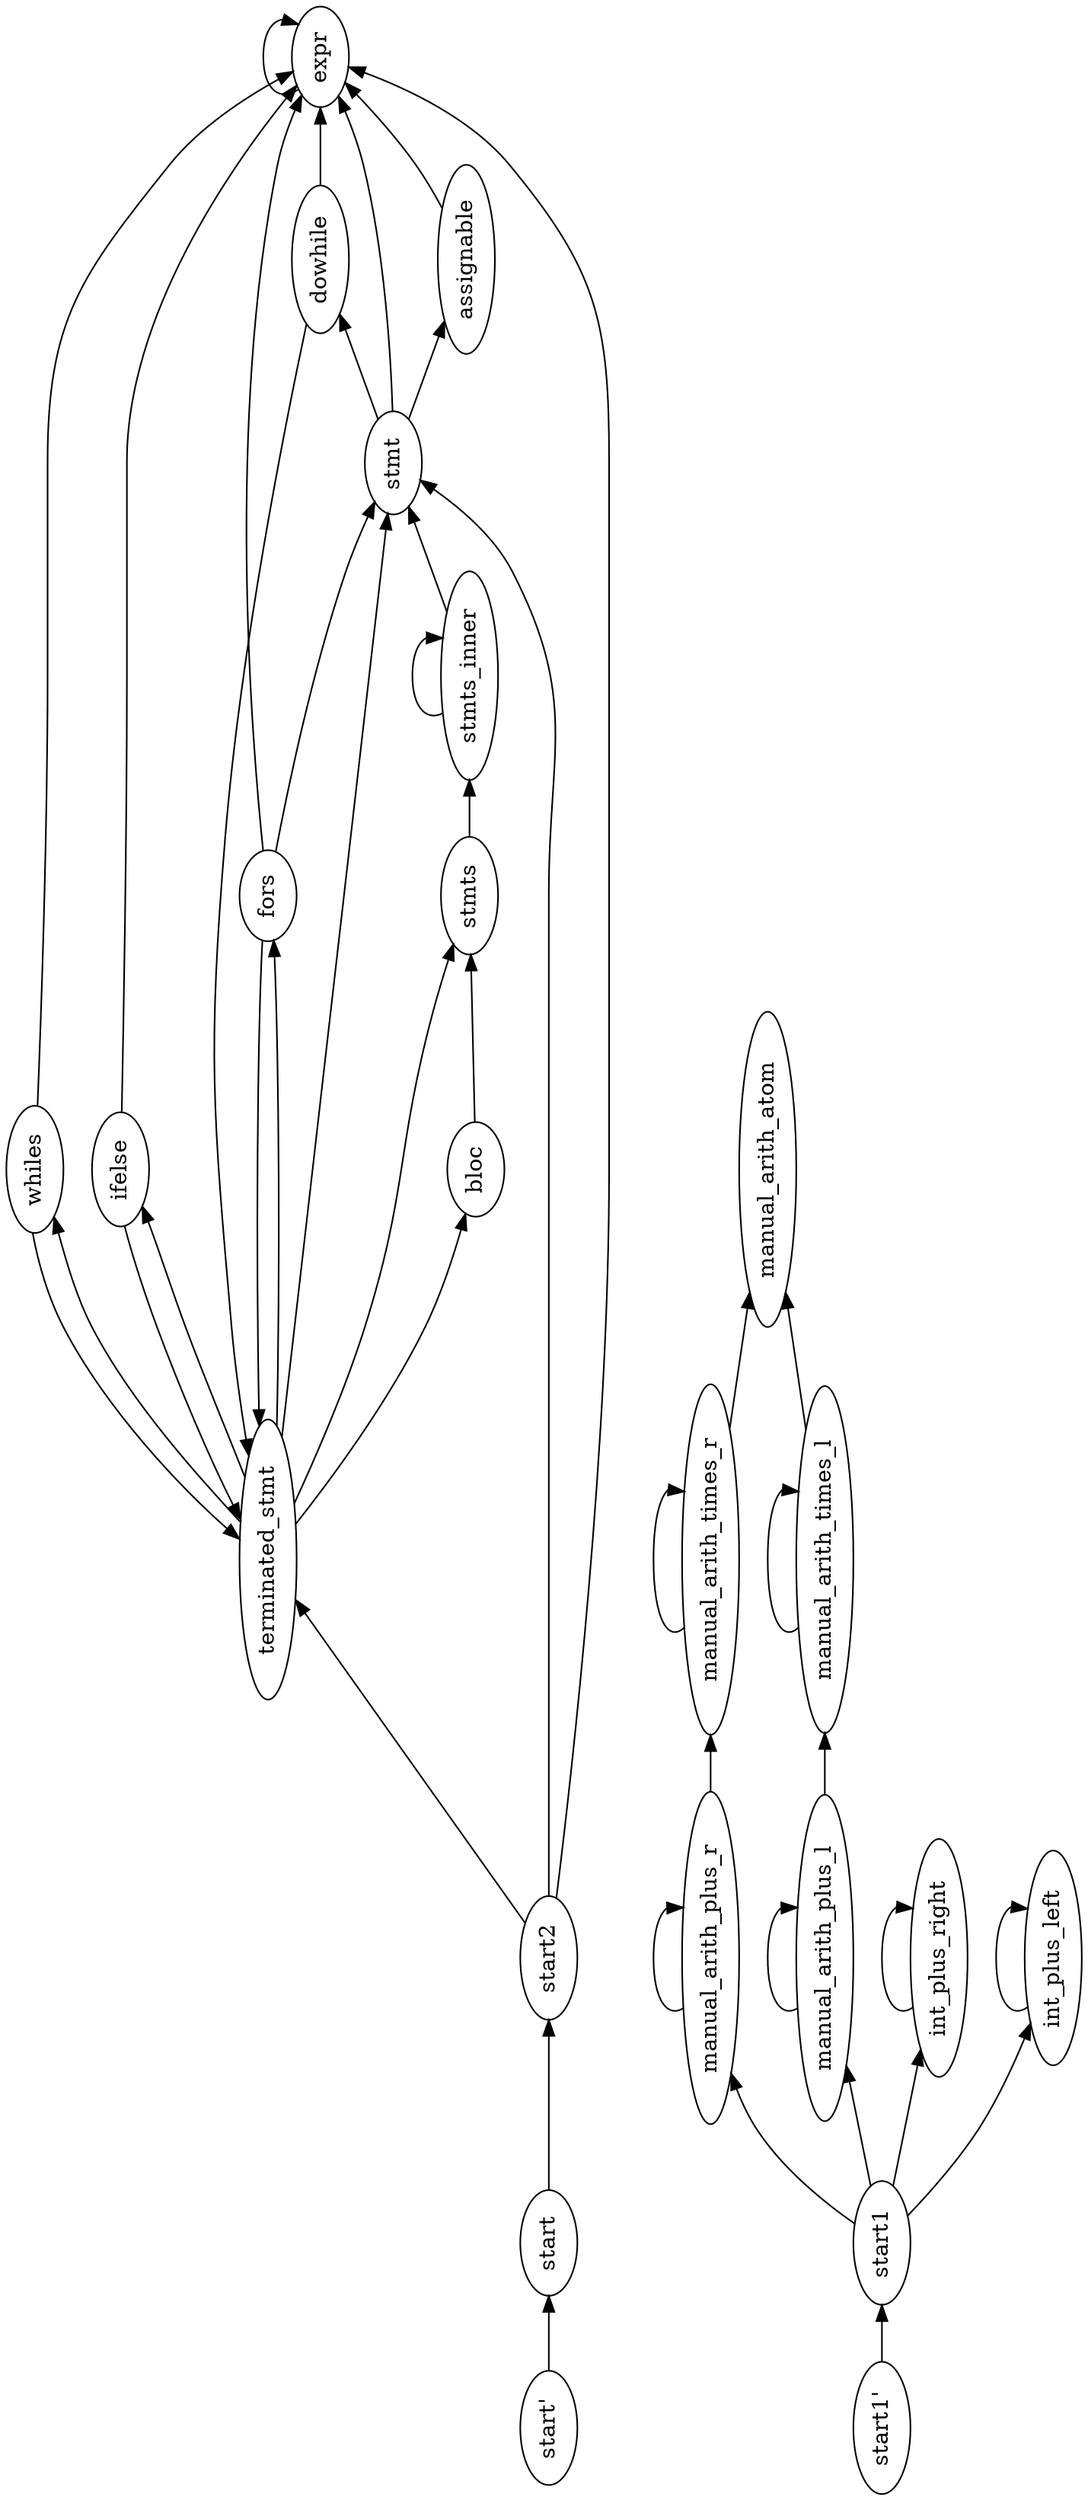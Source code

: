 digraph G {
orientation = landscape;
rankdir = LR;
ratio = compress;
nt0 [ label="start1'" ] ;
nt1 [ label="start'" ] ;
nt2 [ label="whiles" ] ;
nt3 [ label="terminated_stmt" ] ;
nt4 [ label="stmts_inner" ] ;
nt5 [ label="stmts" ] ;
nt6 [ label="stmt" ] ;
nt7 [ label="start2" ] ;
nt8 [ label="start1" ] ;
nt9 [ label="start" ] ;
nt10 [ label="manual_arith_times_r" ] ;
nt11 [ label="manual_arith_times_l" ] ;
nt12 [ label="manual_arith_plus_r" ] ;
nt13 [ label="manual_arith_plus_l" ] ;
nt14 [ label="manual_arith_atom" ] ;
nt15 [ label="int_plus_right" ] ;
nt16 [ label="int_plus_left" ] ;
nt17 [ label="ifelse" ] ;
nt18 [ label="fors" ] ;
nt19 [ label="expr" ] ;
nt20 [ label="dowhile" ] ;
nt21 [ label="bloc" ] ;
nt22 [ label="assignable" ] ;
nt0 -> nt8 [ label="" ] ;
nt1 -> nt9 [ label="" ] ;
nt2 -> nt3 [ label="" ] ;
nt2 -> nt19 [ label="" ] ;
nt3 -> nt2 [ label="" ] ;
nt3 -> nt5 [ label="" ] ;
nt3 -> nt6 [ label="" ] ;
nt3 -> nt17 [ label="" ] ;
nt3 -> nt18 [ label="" ] ;
nt3 -> nt21 [ label="" ] ;
nt4 -> nt4 [ label="" ] ;
nt4 -> nt6 [ label="" ] ;
nt5 -> nt4 [ label="" ] ;
nt6 -> nt19 [ label="" ] ;
nt6 -> nt20 [ label="" ] ;
nt6 -> nt22 [ label="" ] ;
nt7 -> nt3 [ label="" ] ;
nt7 -> nt6 [ label="" ] ;
nt7 -> nt19 [ label="" ] ;
nt8 -> nt12 [ label="" ] ;
nt8 -> nt13 [ label="" ] ;
nt8 -> nt15 [ label="" ] ;
nt8 -> nt16 [ label="" ] ;
nt9 -> nt7 [ label="" ] ;
nt10 -> nt10 [ label="" ] ;
nt10 -> nt14 [ label="" ] ;
nt11 -> nt11 [ label="" ] ;
nt11 -> nt14 [ label="" ] ;
nt12 -> nt10 [ label="" ] ;
nt12 -> nt12 [ label="" ] ;
nt13 -> nt11 [ label="" ] ;
nt13 -> nt13 [ label="" ] ;
nt15 -> nt15 [ label="" ] ;
nt16 -> nt16 [ label="" ] ;
nt17 -> nt3 [ label="" ] ;
nt17 -> nt19 [ label="" ] ;
nt18 -> nt3 [ label="" ] ;
nt18 -> nt6 [ label="" ] ;
nt18 -> nt19 [ label="" ] ;
nt19 -> nt19 [ label="" ] ;
nt20 -> nt3 [ label="" ] ;
nt20 -> nt19 [ label="" ] ;
nt21 -> nt5 [ label="" ] ;
nt22 -> nt19 [ label="" ] ;

}
